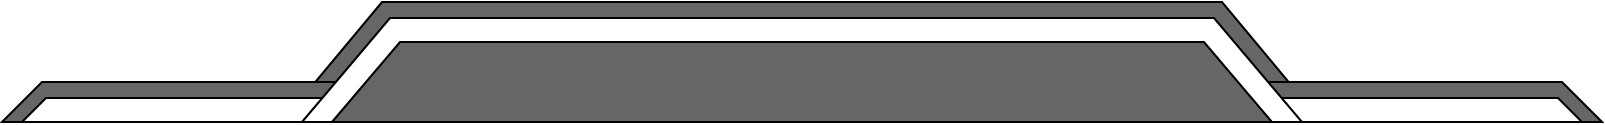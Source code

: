 <mxfile version="15.9.1" type="github">
  <diagram id="HTHx7qyEVwPxQpaGQq7U" name="Page-1">
    <mxGraphModel dx="1224" dy="666" grid="1" gridSize="1" guides="1" tooltips="1" connect="1" arrows="1" fold="1" page="1" pageScale="1" pageWidth="850" pageHeight="1100" math="0" shadow="0">
      <root>
        <mxCell id="0" />
        <mxCell id="1" parent="0" />
        <mxCell id="KCreCxjm3fWHQbNUM_jh-18" value="" style="shape=trapezoid;perimeter=trapezoidPerimeter;whiteSpace=wrap;html=1;fixedSize=1;fillColor=#666666;size=50;" vertex="1" parent="1">
          <mxGeometry x="180" y="540" width="520" height="60" as="geometry" />
        </mxCell>
        <mxCell id="KCreCxjm3fWHQbNUM_jh-14" value="" style="shape=trapezoid;perimeter=trapezoidPerimeter;whiteSpace=wrap;html=1;fixedSize=1;fillColor=#666666;" vertex="1" parent="1">
          <mxGeometry x="40" y="580" width="800" height="20" as="geometry" />
        </mxCell>
        <mxCell id="KCreCxjm3fWHQbNUM_jh-15" value="" style="shape=trapezoid;perimeter=trapezoidPerimeter;whiteSpace=wrap;html=1;fixedSize=1;size=12;" vertex="1" parent="1">
          <mxGeometry x="50" y="588" width="780" height="12" as="geometry" />
        </mxCell>
        <mxCell id="KCreCxjm3fWHQbNUM_jh-21" value="" style="shape=trapezoid;perimeter=trapezoidPerimeter;whiteSpace=wrap;html=1;fixedSize=1;size=44;" vertex="1" parent="1">
          <mxGeometry x="190" y="548" width="500" height="52" as="geometry" />
        </mxCell>
        <mxCell id="KCreCxjm3fWHQbNUM_jh-20" value="" style="shape=trapezoid;perimeter=trapezoidPerimeter;whiteSpace=wrap;html=1;fixedSize=1;fillColor=#666666;size=34;" vertex="1" parent="1">
          <mxGeometry x="205" y="560" width="470" height="40" as="geometry" />
        </mxCell>
      </root>
    </mxGraphModel>
  </diagram>
</mxfile>

